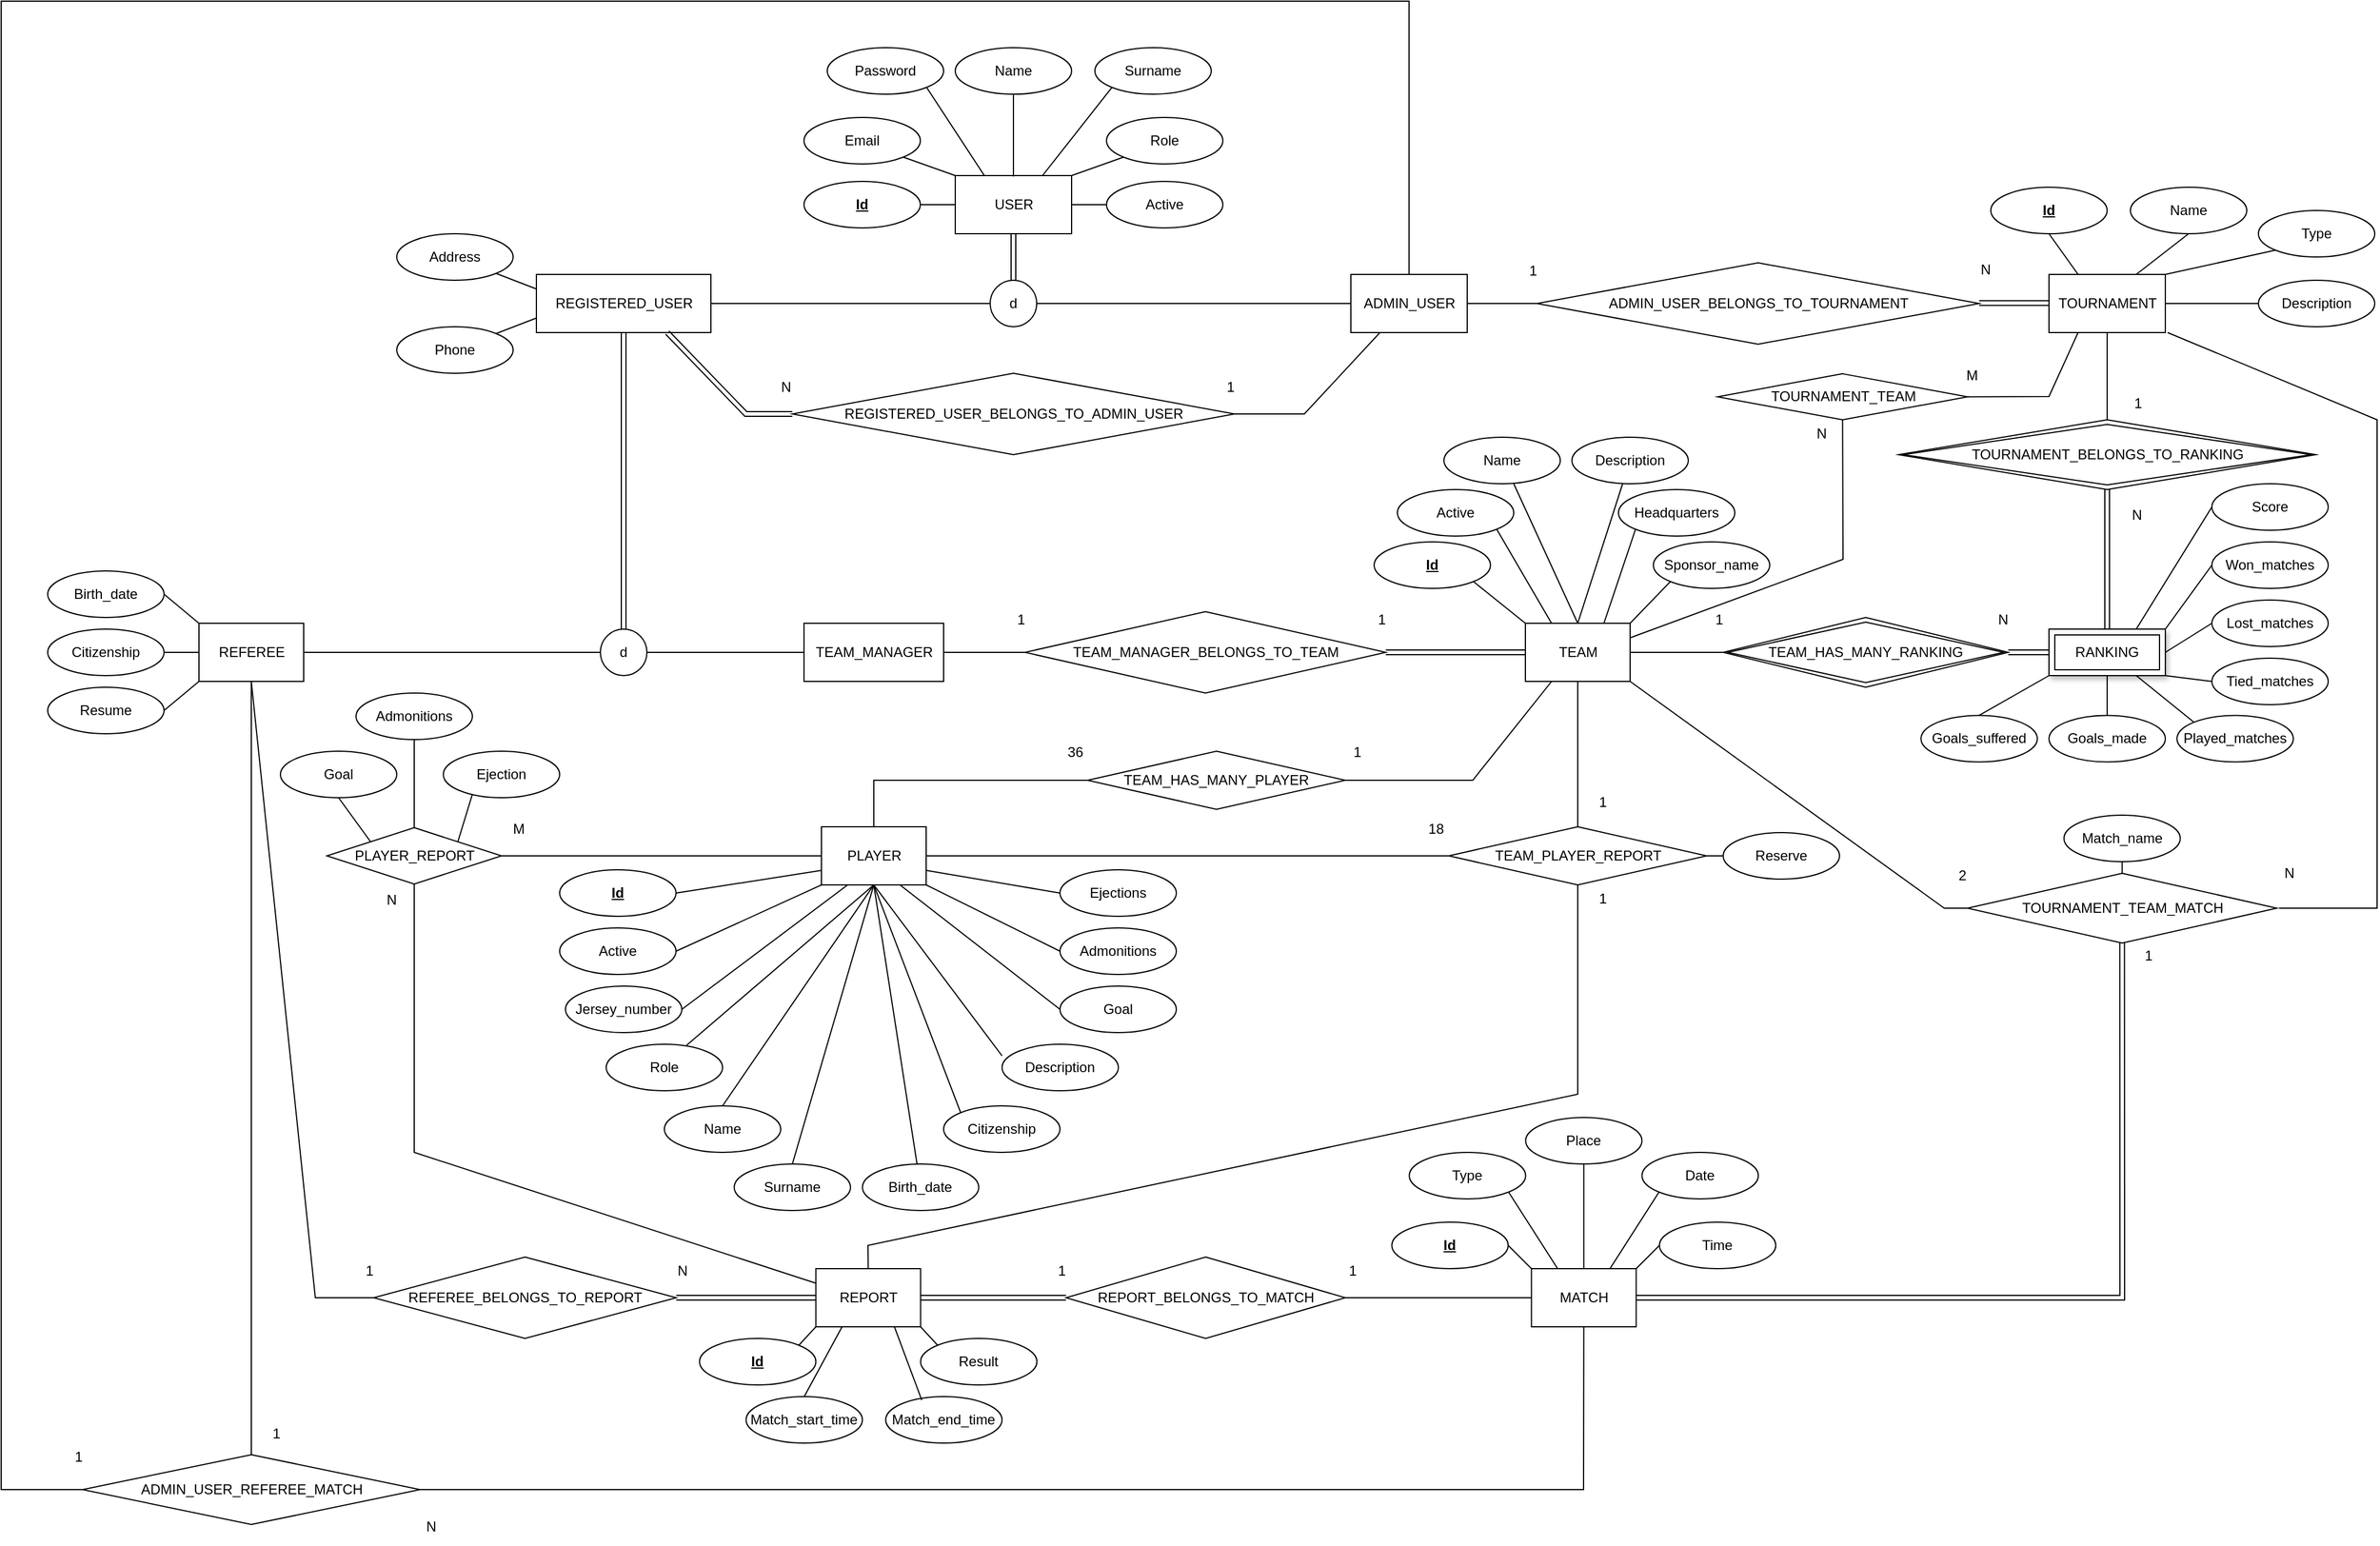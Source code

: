 <mxfile version="16.1.2" type="device"><diagram id="R3djwOjqcn9FjaI6a5uz" name="Page-1"><mxGraphModel dx="3231" dy="1225" grid="1" gridSize="10" guides="1" tooltips="1" connect="1" arrows="1" fold="1" page="1" pageScale="1" pageWidth="1169" pageHeight="827" math="0" shadow="0"><root><mxCell id="0"/><mxCell id="1" parent="0"/><mxCell id="UJRJ4YGRjnvIXLOg1YFU-1" value="USER" style="html=1;dashed=0;whitespace=wrap;" parent="1" vertex="1"><mxGeometry x="460" y="230" width="100" height="50" as="geometry"/></mxCell><mxCell id="UJRJ4YGRjnvIXLOg1YFU-2" value="REGISTERED_USER_BELONGS_TO_ADMIN_USER" style="shape=rhombus;html=1;dashed=0;whitespace=wrap;perimeter=rhombusPerimeter;" parent="1" vertex="1"><mxGeometry x="320" y="400" width="380" height="70" as="geometry"/></mxCell><mxCell id="UJRJ4YGRjnvIXLOg1YFU-3" value="&lt;b&gt;Id&lt;/b&gt;" style="ellipse;whiteSpace=wrap;html=1;align=center;fontStyle=4;" parent="1" vertex="1"><mxGeometry x="330" y="235" width="100" height="40" as="geometry"/></mxCell><mxCell id="UJRJ4YGRjnvIXLOg1YFU-4" value="Email" style="ellipse;whiteSpace=wrap;html=1;align=center;" parent="1" vertex="1"><mxGeometry x="330" y="180" width="100" height="40" as="geometry"/></mxCell><mxCell id="UJRJ4YGRjnvIXLOg1YFU-5" value="TOURNAMENT_BELONGS_TO_RANKING" style="shape=rhombus;double=1;perimeter=rhombusPerimeter;whiteSpace=wrap;html=1;align=center;" parent="1" vertex="1"><mxGeometry x="1270.63" y="440" width="358.75" height="60" as="geometry"/></mxCell><mxCell id="UJRJ4YGRjnvIXLOg1YFU-6" value="d" style="ellipse;whiteSpace=wrap;html=1;aspect=fixed;" parent="1" vertex="1"><mxGeometry x="490" y="320" width="40" height="40" as="geometry"/></mxCell><mxCell id="UJRJ4YGRjnvIXLOg1YFU-7" value="Password" style="ellipse;whiteSpace=wrap;html=1;align=center;" parent="1" vertex="1"><mxGeometry x="350" y="120" width="100" height="40" as="geometry"/></mxCell><mxCell id="UJRJ4YGRjnvIXLOg1YFU-8" value="Name" style="ellipse;whiteSpace=wrap;html=1;align=center;" parent="1" vertex="1"><mxGeometry x="460" y="120" width="100" height="40" as="geometry"/></mxCell><mxCell id="UJRJ4YGRjnvIXLOg1YFU-10" value="Surname" style="ellipse;whiteSpace=wrap;html=1;align=center;" parent="1" vertex="1"><mxGeometry x="580" y="120" width="100" height="40" as="geometry"/></mxCell><mxCell id="UJRJ4YGRjnvIXLOg1YFU-11" value="Role" style="ellipse;whiteSpace=wrap;html=1;align=center;" parent="1" vertex="1"><mxGeometry x="590" y="180" width="100" height="40" as="geometry"/></mxCell><mxCell id="UJRJ4YGRjnvIXLOg1YFU-12" value="Active" style="ellipse;whiteSpace=wrap;html=1;align=center;" parent="1" vertex="1"><mxGeometry x="590" y="235" width="100" height="40" as="geometry"/></mxCell><mxCell id="UJRJ4YGRjnvIXLOg1YFU-14" value="" style="endArrow=none;html=1;rounded=0;exitX=1;exitY=1;exitDx=0;exitDy=0;entryX=0.25;entryY=0;entryDx=0;entryDy=0;" parent="1" source="UJRJ4YGRjnvIXLOg1YFU-7" target="UJRJ4YGRjnvIXLOg1YFU-1" edge="1"><mxGeometry width="50" height="50" relative="1" as="geometry"><mxPoint x="420" y="650" as="sourcePoint"/><mxPoint x="470" y="600" as="targetPoint"/></mxGeometry></mxCell><mxCell id="UJRJ4YGRjnvIXLOg1YFU-16" value="" style="endArrow=none;html=1;rounded=0;entryX=0;entryY=0;entryDx=0;entryDy=0;exitX=1;exitY=1;exitDx=0;exitDy=0;" parent="1" source="UJRJ4YGRjnvIXLOg1YFU-4" target="UJRJ4YGRjnvIXLOg1YFU-1" edge="1"><mxGeometry width="50" height="50" relative="1" as="geometry"><mxPoint x="420" y="650" as="sourcePoint"/><mxPoint x="470" y="600" as="targetPoint"/></mxGeometry></mxCell><mxCell id="UJRJ4YGRjnvIXLOg1YFU-18" value="" style="endArrow=none;html=1;rounded=0;" parent="1" source="UJRJ4YGRjnvIXLOg1YFU-3" edge="1"><mxGeometry width="50" height="50" relative="1" as="geometry"><mxPoint x="430" y="305" as="sourcePoint"/><mxPoint x="460" y="255" as="targetPoint"/></mxGeometry></mxCell><mxCell id="UJRJ4YGRjnvIXLOg1YFU-20" value="" style="endArrow=none;html=1;rounded=0;" parent="1" source="UJRJ4YGRjnvIXLOg1YFU-8" edge="1"><mxGeometry width="50" height="50" relative="1" as="geometry"><mxPoint x="510" y="210" as="sourcePoint"/><mxPoint x="510" y="230.711" as="targetPoint"/></mxGeometry></mxCell><mxCell id="UJRJ4YGRjnvIXLOg1YFU-21" value="" style="endArrow=none;html=1;rounded=0;" parent="1" source="UJRJ4YGRjnvIXLOg1YFU-1" edge="1"><mxGeometry width="50" height="50" relative="1" as="geometry"><mxPoint x="560" y="305" as="sourcePoint"/><mxPoint x="590" y="255" as="targetPoint"/></mxGeometry></mxCell><mxCell id="UJRJ4YGRjnvIXLOg1YFU-22" value="" style="endArrow=none;html=1;rounded=0;entryX=0;entryY=1;entryDx=0;entryDy=0;exitX=1;exitY=0;exitDx=0;exitDy=0;" parent="1" source="UJRJ4YGRjnvIXLOg1YFU-1" target="UJRJ4YGRjnvIXLOg1YFU-11" edge="1"><mxGeometry width="50" height="50" relative="1" as="geometry"><mxPoint x="530" y="290" as="sourcePoint"/><mxPoint x="580" y="240" as="targetPoint"/></mxGeometry></mxCell><mxCell id="UJRJ4YGRjnvIXLOg1YFU-23" value="" style="endArrow=none;html=1;rounded=0;exitX=0.75;exitY=0;exitDx=0;exitDy=0;entryX=0;entryY=1;entryDx=0;entryDy=0;" parent="1" source="UJRJ4YGRjnvIXLOg1YFU-1" target="UJRJ4YGRjnvIXLOg1YFU-10" edge="1"><mxGeometry width="50" height="50" relative="1" as="geometry"><mxPoint x="590" y="190" as="sourcePoint"/><mxPoint x="640" y="140" as="targetPoint"/></mxGeometry></mxCell><mxCell id="UJRJ4YGRjnvIXLOg1YFU-25" value="" style="endArrow=none;html=1;rounded=0;shape=link;" parent="1" source="UJRJ4YGRjnvIXLOg1YFU-6" target="UJRJ4YGRjnvIXLOg1YFU-1" edge="1"><mxGeometry width="50" height="50" relative="1" as="geometry"><mxPoint x="510" y="299.289" as="sourcePoint"/><mxPoint x="510" y="309.289" as="targetPoint"/></mxGeometry></mxCell><mxCell id="UJRJ4YGRjnvIXLOg1YFU-31" value="REGISTERED_USER" style="html=1;dashed=0;whitespace=wrap;" parent="1" vertex="1"><mxGeometry x="100" y="315" width="150" height="50" as="geometry"/></mxCell><mxCell id="UJRJ4YGRjnvIXLOg1YFU-32" value="" style="endArrow=none;html=1;rounded=0;exitX=1;exitY=0.5;exitDx=0;exitDy=0;entryX=0;entryY=0.5;entryDx=0;entryDy=0;" parent="1" source="UJRJ4YGRjnvIXLOg1YFU-31" target="UJRJ4YGRjnvIXLOg1YFU-6" edge="1"><mxGeometry width="50" height="50" relative="1" as="geometry"><mxPoint x="440" y="380" as="sourcePoint"/><mxPoint x="490" y="330" as="targetPoint"/></mxGeometry></mxCell><mxCell id="UJRJ4YGRjnvIXLOg1YFU-33" value="" style="endArrow=none;html=1;rounded=0;exitX=1;exitY=1;exitDx=0;exitDy=0;entryX=0;entryY=0.25;entryDx=0;entryDy=0;" parent="1" source="UJRJ4YGRjnvIXLOg1YFU-34" target="UJRJ4YGRjnvIXLOg1YFU-31" edge="1"><mxGeometry width="50" height="50" relative="1" as="geometry"><mxPoint x="30" y="480" as="sourcePoint"/><mxPoint x="270" y="480" as="targetPoint"/></mxGeometry></mxCell><mxCell id="UJRJ4YGRjnvIXLOg1YFU-34" value="Address" style="ellipse;whiteSpace=wrap;html=1;align=center;" parent="1" vertex="1"><mxGeometry x="-20" y="280" width="100" height="40" as="geometry"/></mxCell><mxCell id="UJRJ4YGRjnvIXLOg1YFU-35" value="Phone" style="ellipse;whiteSpace=wrap;html=1;align=center;" parent="1" vertex="1"><mxGeometry x="-20" y="360" width="100" height="40" as="geometry"/></mxCell><mxCell id="UJRJ4YGRjnvIXLOg1YFU-36" value="" style="endArrow=none;html=1;rounded=0;exitX=1;exitY=0;exitDx=0;exitDy=0;entryX=0;entryY=0.75;entryDx=0;entryDy=0;" parent="1" source="UJRJ4YGRjnvIXLOg1YFU-35" target="UJRJ4YGRjnvIXLOg1YFU-31" edge="1"><mxGeometry width="50" height="50" relative="1" as="geometry"><mxPoint x="75.355" y="324.142" as="sourcePoint"/><mxPoint x="110" y="337.5" as="targetPoint"/></mxGeometry></mxCell><mxCell id="UJRJ4YGRjnvIXLOg1YFU-38" value="" style="endArrow=none;html=1;rounded=0;shape=link;entryX=0;entryY=0.5;entryDx=0;entryDy=0;exitX=0.75;exitY=1;exitDx=0;exitDy=0;" parent="1" source="UJRJ4YGRjnvIXLOg1YFU-31" target="UJRJ4YGRjnvIXLOg1YFU-2" edge="1"><mxGeometry relative="1" as="geometry"><mxPoint x="200" y="360" as="sourcePoint"/><mxPoint x="430" y="420" as="targetPoint"/><Array as="points"><mxPoint x="280" y="435"/></Array></mxGeometry></mxCell><mxCell id="UJRJ4YGRjnvIXLOg1YFU-39" value="N" style="resizable=0;html=1;align=right;verticalAlign=bottom;" parent="UJRJ4YGRjnvIXLOg1YFU-38" connectable="0" vertex="1"><mxGeometry x="1" relative="1" as="geometry"><mxPoint y="-15" as="offset"/></mxGeometry></mxCell><mxCell id="UJRJ4YGRjnvIXLOg1YFU-40" value="ADMIN_USER" style="html=1;dashed=0;whitespace=wrap;" parent="1" vertex="1"><mxGeometry x="800" y="315" width="100" height="50" as="geometry"/></mxCell><mxCell id="UJRJ4YGRjnvIXLOg1YFU-41" value="" style="endArrow=none;html=1;rounded=0;exitX=1;exitY=0.5;exitDx=0;exitDy=0;" parent="1" source="UJRJ4YGRjnvIXLOg1YFU-6" target="UJRJ4YGRjnvIXLOg1YFU-40" edge="1"><mxGeometry width="50" height="50" relative="1" as="geometry"><mxPoint x="530" y="390" as="sourcePoint"/><mxPoint x="580" y="340" as="targetPoint"/></mxGeometry></mxCell><mxCell id="UJRJ4YGRjnvIXLOg1YFU-44" value="" style="endArrow=none;html=1;rounded=0;entryX=1;entryY=0.5;entryDx=0;entryDy=0;exitX=0.25;exitY=1;exitDx=0;exitDy=0;" parent="1" source="UJRJ4YGRjnvIXLOg1YFU-40" target="UJRJ4YGRjnvIXLOg1YFU-2" edge="1"><mxGeometry relative="1" as="geometry"><mxPoint x="710" y="410" as="sourcePoint"/><mxPoint x="870" y="410" as="targetPoint"/><Array as="points"><mxPoint x="760" y="435"/></Array></mxGeometry></mxCell><mxCell id="UJRJ4YGRjnvIXLOg1YFU-45" value="1" style="resizable=0;html=1;align=right;verticalAlign=bottom;" parent="UJRJ4YGRjnvIXLOg1YFU-44" connectable="0" vertex="1"><mxGeometry x="1" relative="1" as="geometry"><mxPoint y="-15" as="offset"/></mxGeometry></mxCell><mxCell id="UJRJ4YGRjnvIXLOg1YFU-46" value="ADMIN_USER_BELONGS_TO_TOURNAMENT" style="shape=rhombus;html=1;dashed=0;whitespace=wrap;perimeter=rhombusPerimeter;" parent="1" vertex="1"><mxGeometry x="960" y="305" width="380" height="70" as="geometry"/></mxCell><mxCell id="UJRJ4YGRjnvIXLOg1YFU-47" value="" style="endArrow=none;html=1;rounded=0;entryX=0;entryY=0.5;entryDx=0;entryDy=0;" parent="1" target="UJRJ4YGRjnvIXLOg1YFU-46" edge="1"><mxGeometry relative="1" as="geometry"><mxPoint x="900" y="340" as="sourcePoint"/><mxPoint x="1050" y="340" as="targetPoint"/></mxGeometry></mxCell><mxCell id="UJRJ4YGRjnvIXLOg1YFU-48" value="1" style="resizable=0;html=1;align=right;verticalAlign=bottom;" parent="UJRJ4YGRjnvIXLOg1YFU-47" connectable="0" vertex="1"><mxGeometry x="1" relative="1" as="geometry"><mxPoint y="-20" as="offset"/></mxGeometry></mxCell><mxCell id="UJRJ4YGRjnvIXLOg1YFU-49" value="TOURNAMENT" style="html=1;dashed=0;whitespace=wrap;" parent="1" vertex="1"><mxGeometry x="1400" y="315" width="100" height="50" as="geometry"/></mxCell><mxCell id="UJRJ4YGRjnvIXLOg1YFU-51" value="" style="endArrow=none;html=1;rounded=0;exitX=0;exitY=0.5;exitDx=0;exitDy=0;entryX=1;entryY=0.5;entryDx=0;entryDy=0;shape=link;" parent="1" edge="1"><mxGeometry relative="1" as="geometry"><mxPoint x="1400" y="339.64" as="sourcePoint"/><mxPoint x="1340" y="339.64" as="targetPoint"/></mxGeometry></mxCell><mxCell id="UJRJ4YGRjnvIXLOg1YFU-52" value="N" style="resizable=0;html=1;align=right;verticalAlign=bottom;" parent="UJRJ4YGRjnvIXLOg1YFU-51" connectable="0" vertex="1"><mxGeometry x="1" relative="1" as="geometry"><mxPoint x="10" y="-20" as="offset"/></mxGeometry></mxCell><mxCell id="UJRJ4YGRjnvIXLOg1YFU-53" value="&lt;b&gt;Id&lt;/b&gt;" style="ellipse;whiteSpace=wrap;html=1;align=center;fontStyle=4;" parent="1" vertex="1"><mxGeometry x="1350" y="240" width="100" height="40" as="geometry"/></mxCell><mxCell id="UJRJ4YGRjnvIXLOg1YFU-54" value="Name" style="ellipse;whiteSpace=wrap;html=1;align=center;" parent="1" vertex="1"><mxGeometry x="1470" y="240" width="100" height="40" as="geometry"/></mxCell><mxCell id="UJRJ4YGRjnvIXLOg1YFU-55" value="Type" style="ellipse;whiteSpace=wrap;html=1;align=center;" parent="1" vertex="1"><mxGeometry x="1580" y="260" width="100" height="40" as="geometry"/></mxCell><mxCell id="UJRJ4YGRjnvIXLOg1YFU-56" value="Description" style="ellipse;whiteSpace=wrap;html=1;align=center;" parent="1" vertex="1"><mxGeometry x="1580" y="320" width="100" height="40" as="geometry"/></mxCell><mxCell id="UJRJ4YGRjnvIXLOg1YFU-57" value="" style="endArrow=none;html=1;rounded=0;exitX=0.5;exitY=1;exitDx=0;exitDy=0;entryX=0.25;entryY=0;entryDx=0;entryDy=0;" parent="1" source="UJRJ4YGRjnvIXLOg1YFU-53" target="UJRJ4YGRjnvIXLOg1YFU-49" edge="1"><mxGeometry width="50" height="50" relative="1" as="geometry"><mxPoint x="1420" y="430" as="sourcePoint"/><mxPoint x="1440" y="300" as="targetPoint"/></mxGeometry></mxCell><mxCell id="UJRJ4YGRjnvIXLOg1YFU-58" value="" style="endArrow=none;html=1;rounded=0;entryX=0.75;entryY=0;entryDx=0;entryDy=0;exitX=0.5;exitY=1;exitDx=0;exitDy=0;" parent="1" source="UJRJ4YGRjnvIXLOg1YFU-54" target="UJRJ4YGRjnvIXLOg1YFU-49" edge="1"><mxGeometry width="50" height="50" relative="1" as="geometry"><mxPoint x="1410" y="290" as="sourcePoint"/><mxPoint x="1440" y="330" as="targetPoint"/></mxGeometry></mxCell><mxCell id="UJRJ4YGRjnvIXLOg1YFU-59" value="" style="endArrow=none;html=1;rounded=0;entryX=1;entryY=0;entryDx=0;entryDy=0;exitX=0;exitY=1;exitDx=0;exitDy=0;" parent="1" source="UJRJ4YGRjnvIXLOg1YFU-55" target="UJRJ4YGRjnvIXLOg1YFU-49" edge="1"><mxGeometry width="50" height="50" relative="1" as="geometry"><mxPoint x="1530" y="290" as="sourcePoint"/><mxPoint x="1485" y="325" as="targetPoint"/></mxGeometry></mxCell><mxCell id="UJRJ4YGRjnvIXLOg1YFU-60" value="" style="endArrow=none;html=1;rounded=0;entryX=1;entryY=0.5;entryDx=0;entryDy=0;exitX=0;exitY=0.5;exitDx=0;exitDy=0;" parent="1" source="UJRJ4YGRjnvIXLOg1YFU-56" target="UJRJ4YGRjnvIXLOg1YFU-49" edge="1"><mxGeometry width="50" height="50" relative="1" as="geometry"><mxPoint x="1614.645" y="284.142" as="sourcePoint"/><mxPoint x="1510" y="325" as="targetPoint"/></mxGeometry></mxCell><mxCell id="UJRJ4YGRjnvIXLOg1YFU-62" value="RANKING" style="shape=ext;margin=3;double=1;whiteSpace=wrap;html=1;align=center;shadow=1;glass=0;strokeColor=default;" parent="1" vertex="1"><mxGeometry x="1400.01" y="620" width="100" height="40" as="geometry"/></mxCell><mxCell id="UJRJ4YGRjnvIXLOg1YFU-66" value="" style="shape=link;html=1;rounded=0;endArrow=none;endFill=0;entryX=0.5;entryY=1;entryDx=0;entryDy=0;exitX=0.5;exitY=0;exitDx=0;exitDy=0;" parent="1" source="UJRJ4YGRjnvIXLOg1YFU-62" target="UJRJ4YGRjnvIXLOg1YFU-5" edge="1"><mxGeometry relative="1" as="geometry"><mxPoint x="1440" y="640" as="sourcePoint"/><mxPoint x="1600" y="640" as="targetPoint"/></mxGeometry></mxCell><mxCell id="UJRJ4YGRjnvIXLOg1YFU-67" value="N" style="resizable=0;html=1;align=right;verticalAlign=bottom;shadow=1;glass=0;strokeColor=default;" parent="UJRJ4YGRjnvIXLOg1YFU-66" connectable="0" vertex="1"><mxGeometry x="1" relative="1" as="geometry"><mxPoint x="30" y="30" as="offset"/></mxGeometry></mxCell><mxCell id="UJRJ4YGRjnvIXLOg1YFU-68" value="" style="endArrow=none;html=1;rounded=0;exitX=0.5;exitY=1;exitDx=0;exitDy=0;entryX=0.5;entryY=0;entryDx=0;entryDy=0;" parent="1" source="UJRJ4YGRjnvIXLOg1YFU-49" target="UJRJ4YGRjnvIXLOg1YFU-5" edge="1"><mxGeometry relative="1" as="geometry"><mxPoint x="1400" y="420" as="sourcePoint"/><mxPoint x="1560" y="420" as="targetPoint"/></mxGeometry></mxCell><mxCell id="UJRJ4YGRjnvIXLOg1YFU-69" value="1" style="resizable=0;html=1;align=right;verticalAlign=bottom;shadow=1;glass=0;strokeColor=default;" parent="UJRJ4YGRjnvIXLOg1YFU-68" connectable="0" vertex="1"><mxGeometry x="1" relative="1" as="geometry"><mxPoint x="30" y="-5" as="offset"/></mxGeometry></mxCell><mxCell id="UJRJ4YGRjnvIXLOg1YFU-70" value="Score" style="ellipse;whiteSpace=wrap;html=1;align=center;" parent="1" vertex="1"><mxGeometry x="1540" y="495" width="100" height="40" as="geometry"/></mxCell><mxCell id="UJRJ4YGRjnvIXLOg1YFU-71" value="Won_matches" style="ellipse;whiteSpace=wrap;html=1;align=center;" parent="1" vertex="1"><mxGeometry x="1540" y="545" width="100" height="40" as="geometry"/></mxCell><mxCell id="UJRJ4YGRjnvIXLOg1YFU-72" value="Lost_matches" style="ellipse;whiteSpace=wrap;html=1;align=center;" parent="1" vertex="1"><mxGeometry x="1540" y="595" width="100" height="40" as="geometry"/></mxCell><mxCell id="UJRJ4YGRjnvIXLOg1YFU-73" value="Tied_matches" style="ellipse;whiteSpace=wrap;html=1;align=center;" parent="1" vertex="1"><mxGeometry x="1540" y="645" width="100" height="40" as="geometry"/></mxCell><mxCell id="UJRJ4YGRjnvIXLOg1YFU-74" value="Played_matches" style="ellipse;whiteSpace=wrap;html=1;align=center;" parent="1" vertex="1"><mxGeometry x="1510.01" y="694.23" width="100" height="40" as="geometry"/></mxCell><mxCell id="UJRJ4YGRjnvIXLOg1YFU-75" value="Goals_made" style="ellipse;whiteSpace=wrap;html=1;align=center;" parent="1" vertex="1"><mxGeometry x="1400.01" y="694.23" width="100" height="40" as="geometry"/></mxCell><mxCell id="UJRJ4YGRjnvIXLOg1YFU-77" value="Goals_suffered" style="ellipse;whiteSpace=wrap;html=1;align=center;" parent="1" vertex="1"><mxGeometry x="1290.01" y="694.23" width="100" height="40" as="geometry"/></mxCell><mxCell id="UJRJ4YGRjnvIXLOg1YFU-78" value="" style="endArrow=none;html=1;rounded=0;entryX=1;entryY=0.5;entryDx=0;entryDy=0;exitX=0;exitY=0.5;exitDx=0;exitDy=0;" parent="1" source="UJRJ4YGRjnvIXLOg1YFU-72" target="UJRJ4YGRjnvIXLOg1YFU-62" edge="1"><mxGeometry width="50" height="50" relative="1" as="geometry"><mxPoint x="1545.01" y="550" as="sourcePoint"/><mxPoint x="1500.01" y="585" as="targetPoint"/></mxGeometry></mxCell><mxCell id="UJRJ4YGRjnvIXLOg1YFU-80" value="" style="endArrow=none;html=1;rounded=0;entryX=1;entryY=1;entryDx=0;entryDy=0;exitX=0;exitY=0.5;exitDx=0;exitDy=0;" parent="1" source="UJRJ4YGRjnvIXLOg1YFU-73" target="UJRJ4YGRjnvIXLOg1YFU-62" edge="1"><mxGeometry width="50" height="50" relative="1" as="geometry"><mxPoint x="1555.01" y="580" as="sourcePoint"/><mxPoint x="1510.01" y="615" as="targetPoint"/></mxGeometry></mxCell><mxCell id="UJRJ4YGRjnvIXLOg1YFU-81" value="" style="endArrow=none;html=1;rounded=0;entryX=0.75;entryY=1;entryDx=0;entryDy=0;exitX=0;exitY=0;exitDx=0;exitDy=0;" parent="1" source="UJRJ4YGRjnvIXLOg1YFU-74" target="UJRJ4YGRjnvIXLOg1YFU-62" edge="1"><mxGeometry width="50" height="50" relative="1" as="geometry"><mxPoint x="1565.01" y="609" as="sourcePoint"/><mxPoint x="1520.01" y="644" as="targetPoint"/></mxGeometry></mxCell><mxCell id="UJRJ4YGRjnvIXLOg1YFU-82" value="" style="endArrow=none;html=1;rounded=0;entryX=0.5;entryY=0;entryDx=0;entryDy=0;exitX=0.5;exitY=1;exitDx=0;exitDy=0;" parent="1" source="UJRJ4YGRjnvIXLOg1YFU-62" target="UJRJ4YGRjnvIXLOg1YFU-75" edge="1"><mxGeometry width="50" height="50" relative="1" as="geometry"><mxPoint x="1575.01" y="661" as="sourcePoint"/><mxPoint x="1530.01" y="696" as="targetPoint"/></mxGeometry></mxCell><mxCell id="UJRJ4YGRjnvIXLOg1YFU-83" value="" style="endArrow=none;html=1;rounded=0;entryX=0.5;entryY=0;entryDx=0;entryDy=0;exitX=0;exitY=1;exitDx=0;exitDy=0;" parent="1" source="UJRJ4YGRjnvIXLOg1YFU-62" target="UJRJ4YGRjnvIXLOg1YFU-77" edge="1"><mxGeometry width="50" height="50" relative="1" as="geometry"><mxPoint x="1585.01" y="590" as="sourcePoint"/><mxPoint x="1540.01" y="625" as="targetPoint"/></mxGeometry></mxCell><mxCell id="UJRJ4YGRjnvIXLOg1YFU-84" value="" style="endArrow=none;html=1;rounded=0;entryX=1;entryY=0;entryDx=0;entryDy=0;exitX=0;exitY=0.5;exitDx=0;exitDy=0;" parent="1" source="UJRJ4YGRjnvIXLOg1YFU-71" target="UJRJ4YGRjnvIXLOg1YFU-62" edge="1"><mxGeometry width="50" height="50" relative="1" as="geometry"><mxPoint x="1550" y="610" as="sourcePoint"/><mxPoint x="1550.01" y="635" as="targetPoint"/></mxGeometry></mxCell><mxCell id="UJRJ4YGRjnvIXLOg1YFU-85" value="" style="endArrow=none;html=1;rounded=0;entryX=0.75;entryY=0;entryDx=0;entryDy=0;exitX=0;exitY=0.5;exitDx=0;exitDy=0;" parent="1" source="UJRJ4YGRjnvIXLOg1YFU-70" target="UJRJ4YGRjnvIXLOg1YFU-62" edge="1"><mxGeometry width="50" height="50" relative="1" as="geometry"><mxPoint x="1550" y="560" as="sourcePoint"/><mxPoint x="1560.01" y="645" as="targetPoint"/></mxGeometry></mxCell><mxCell id="UJRJ4YGRjnvIXLOg1YFU-86" value="d" style="ellipse;whiteSpace=wrap;html=1;aspect=fixed;" parent="1" vertex="1"><mxGeometry x="155" y="620" width="40" height="40" as="geometry"/></mxCell><mxCell id="UJRJ4YGRjnvIXLOg1YFU-88" value="" style="endArrow=none;html=1;rounded=0;shape=link;entryX=0.5;entryY=1;entryDx=0;entryDy=0;exitX=0.5;exitY=0;exitDx=0;exitDy=0;" parent="1" source="UJRJ4YGRjnvIXLOg1YFU-86" target="UJRJ4YGRjnvIXLOg1YFU-31" edge="1"><mxGeometry width="50" height="50" relative="1" as="geometry"><mxPoint x="174.5" y="430" as="sourcePoint"/><mxPoint x="190" y="490" as="targetPoint"/></mxGeometry></mxCell><mxCell id="UJRJ4YGRjnvIXLOg1YFU-89" value="REFEREE" style="html=1;dashed=0;whitespace=wrap;" parent="1" vertex="1"><mxGeometry x="-190" y="615" width="90" height="50" as="geometry"/></mxCell><mxCell id="UJRJ4YGRjnvIXLOg1YFU-90" value="" style="endArrow=none;html=1;rounded=0;exitX=1;exitY=0.5;exitDx=0;exitDy=0;entryX=0;entryY=0.5;entryDx=0;entryDy=0;" parent="1" source="UJRJ4YGRjnvIXLOg1YFU-89" target="UJRJ4YGRjnvIXLOg1YFU-86" edge="1"><mxGeometry width="50" height="50" relative="1" as="geometry"><mxPoint x="-20" y="660" as="sourcePoint"/><mxPoint x="120" y="660" as="targetPoint"/></mxGeometry></mxCell><mxCell id="UJRJ4YGRjnvIXLOg1YFU-91" value="TEAM_MANAGER" style="html=1;dashed=0;whitespace=wrap;" parent="1" vertex="1"><mxGeometry x="330" y="615" width="120" height="50" as="geometry"/></mxCell><mxCell id="UJRJ4YGRjnvIXLOg1YFU-92" value="" style="endArrow=none;html=1;rounded=0;exitX=1;exitY=0.5;exitDx=0;exitDy=0;entryX=0;entryY=0.5;entryDx=0;entryDy=0;" parent="1" source="UJRJ4YGRjnvIXLOg1YFU-86" target="UJRJ4YGRjnvIXLOg1YFU-91" edge="1"><mxGeometry width="50" height="50" relative="1" as="geometry"><mxPoint x="-30" y="670" as="sourcePoint"/><mxPoint x="165" y="670" as="targetPoint"/></mxGeometry></mxCell><mxCell id="UJRJ4YGRjnvIXLOg1YFU-93" value="Birth_date" style="ellipse;whiteSpace=wrap;html=1;align=center;" parent="1" vertex="1"><mxGeometry x="-320" y="570" width="100" height="40" as="geometry"/></mxCell><mxCell id="UJRJ4YGRjnvIXLOg1YFU-94" value="Citizenship" style="ellipse;whiteSpace=wrap;html=1;align=center;" parent="1" vertex="1"><mxGeometry x="-320" y="620" width="100" height="40" as="geometry"/></mxCell><mxCell id="UJRJ4YGRjnvIXLOg1YFU-95" value="Resume" style="ellipse;whiteSpace=wrap;html=1;align=center;" parent="1" vertex="1"><mxGeometry x="-320" y="670" width="100" height="40" as="geometry"/></mxCell><mxCell id="UJRJ4YGRjnvIXLOg1YFU-96" value="" style="endArrow=none;html=1;rounded=0;exitX=1;exitY=0.5;exitDx=0;exitDy=0;entryX=0;entryY=0;entryDx=0;entryDy=0;" parent="1" source="UJRJ4YGRjnvIXLOg1YFU-93" target="UJRJ4YGRjnvIXLOg1YFU-89" edge="1"><mxGeometry width="50" height="50" relative="1" as="geometry"><mxPoint x="75.355" y="404.142" as="sourcePoint"/><mxPoint x="10" y="630" as="targetPoint"/></mxGeometry></mxCell><mxCell id="UJRJ4YGRjnvIXLOg1YFU-97" value="" style="endArrow=none;html=1;rounded=0;exitX=1;exitY=0.5;exitDx=0;exitDy=0;entryX=0;entryY=0.5;entryDx=0;entryDy=0;" parent="1" source="UJRJ4YGRjnvIXLOg1YFU-94" target="UJRJ4YGRjnvIXLOg1YFU-89" edge="1"><mxGeometry width="50" height="50" relative="1" as="geometry"><mxPoint x="-210" y="620" as="sourcePoint"/><mxPoint x="-180" y="645" as="targetPoint"/></mxGeometry></mxCell><mxCell id="UJRJ4YGRjnvIXLOg1YFU-98" value="" style="endArrow=none;html=1;rounded=0;exitX=1;exitY=0.5;exitDx=0;exitDy=0;entryX=0;entryY=1;entryDx=0;entryDy=0;" parent="1" source="UJRJ4YGRjnvIXLOg1YFU-95" target="UJRJ4YGRjnvIXLOg1YFU-89" edge="1"><mxGeometry width="50" height="50" relative="1" as="geometry"><mxPoint x="-200" y="630" as="sourcePoint"/><mxPoint x="-170" y="655" as="targetPoint"/></mxGeometry></mxCell><mxCell id="UJRJ4YGRjnvIXLOg1YFU-99" value="TEAM_MANAGER_BELONGS_TO_TEAM" style="shape=rhombus;html=1;dashed=0;whitespace=wrap;perimeter=rhombusPerimeter;" parent="1" vertex="1"><mxGeometry x="520" y="605" width="310" height="70" as="geometry"/></mxCell><mxCell id="UJRJ4YGRjnvIXLOg1YFU-100" value="" style="endArrow=none;html=1;rounded=0;exitX=1;exitY=0.5;exitDx=0;exitDy=0;entryX=0;entryY=0.5;entryDx=0;entryDy=0;" parent="1" source="UJRJ4YGRjnvIXLOg1YFU-91" target="UJRJ4YGRjnvIXLOg1YFU-99" edge="1"><mxGeometry relative="1" as="geometry"><mxPoint x="480" y="780" as="sourcePoint"/><mxPoint x="640" y="780" as="targetPoint"/></mxGeometry></mxCell><mxCell id="UJRJ4YGRjnvIXLOg1YFU-101" value="1" style="resizable=0;html=1;align=right;verticalAlign=bottom;shadow=1;glass=0;strokeColor=default;" parent="UJRJ4YGRjnvIXLOg1YFU-100" connectable="0" vertex="1"><mxGeometry x="1" relative="1" as="geometry"><mxPoint y="-20" as="offset"/></mxGeometry></mxCell><mxCell id="UJRJ4YGRjnvIXLOg1YFU-102" value="TEAM" style="html=1;dashed=0;whitespace=wrap;" parent="1" vertex="1"><mxGeometry x="950" y="615" width="90" height="50" as="geometry"/></mxCell><mxCell id="UJRJ4YGRjnvIXLOg1YFU-105" value="" style="shape=link;html=1;rounded=0;endArrow=none;endFill=0;entryX=1;entryY=0.5;entryDx=0;entryDy=0;exitX=0;exitY=0.5;exitDx=0;exitDy=0;" parent="1" source="UJRJ4YGRjnvIXLOg1YFU-102" target="UJRJ4YGRjnvIXLOg1YFU-99" edge="1"><mxGeometry relative="1" as="geometry"><mxPoint x="840" y="750" as="sourcePoint"/><mxPoint x="1000" y="750" as="targetPoint"/></mxGeometry></mxCell><mxCell id="UJRJ4YGRjnvIXLOg1YFU-106" value="1" style="resizable=0;html=1;align=right;verticalAlign=bottom;shadow=1;glass=0;strokeColor=default;" parent="UJRJ4YGRjnvIXLOg1YFU-105" connectable="0" vertex="1"><mxGeometry x="1" relative="1" as="geometry"><mxPoint y="-20" as="offset"/></mxGeometry></mxCell><mxCell id="UJRJ4YGRjnvIXLOg1YFU-107" value="&lt;b&gt;Id&lt;/b&gt;" style="ellipse;whiteSpace=wrap;html=1;align=center;fontStyle=4;" parent="1" vertex="1"><mxGeometry x="820" y="545" width="100" height="40" as="geometry"/></mxCell><mxCell id="UJRJ4YGRjnvIXLOg1YFU-108" value="Name" style="ellipse;whiteSpace=wrap;html=1;align=center;" parent="1" vertex="1"><mxGeometry x="880" y="455" width="100" height="40" as="geometry"/></mxCell><mxCell id="UJRJ4YGRjnvIXLOg1YFU-109" value="Description" style="ellipse;whiteSpace=wrap;html=1;align=center;" parent="1" vertex="1"><mxGeometry x="990" y="455" width="100" height="40" as="geometry"/></mxCell><mxCell id="UJRJ4YGRjnvIXLOg1YFU-110" value="Headquarters" style="ellipse;whiteSpace=wrap;html=1;align=center;" parent="1" vertex="1"><mxGeometry x="1030" y="500" width="100" height="40" as="geometry"/></mxCell><mxCell id="UJRJ4YGRjnvIXLOg1YFU-111" value="Sponsor_name" style="ellipse;whiteSpace=wrap;html=1;align=center;" parent="1" vertex="1"><mxGeometry x="1060" y="545" width="100" height="40" as="geometry"/></mxCell><mxCell id="UJRJ4YGRjnvIXLOg1YFU-112" value="" style="endArrow=none;html=1;rounded=0;entryX=0.5;entryY=0;entryDx=0;entryDy=0;" parent="1" source="UJRJ4YGRjnvIXLOg1YFU-109" target="UJRJ4YGRjnvIXLOg1YFU-102" edge="1"><mxGeometry width="50" height="50" relative="1" as="geometry"><mxPoint x="995" y="550" as="sourcePoint"/><mxPoint x="810" y="320" as="targetPoint"/></mxGeometry></mxCell><mxCell id="UJRJ4YGRjnvIXLOg1YFU-113" value="" style="endArrow=none;html=1;rounded=0;exitX=0.6;exitY=1;exitDx=0;exitDy=0;exitPerimeter=0;entryX=0.5;entryY=0;entryDx=0;entryDy=0;" parent="1" source="UJRJ4YGRjnvIXLOg1YFU-108" target="UJRJ4YGRjnvIXLOg1YFU-102" edge="1"><mxGeometry width="50" height="50" relative="1" as="geometry"><mxPoint x="1005" y="555" as="sourcePoint"/><mxPoint x="980" y="630" as="targetPoint"/></mxGeometry></mxCell><mxCell id="UJRJ4YGRjnvIXLOg1YFU-114" value="" style="endArrow=none;html=1;rounded=0;exitX=1;exitY=1;exitDx=0;exitDy=0;entryX=0;entryY=0;entryDx=0;entryDy=0;" parent="1" source="UJRJ4YGRjnvIXLOg1YFU-107" target="UJRJ4YGRjnvIXLOg1YFU-102" edge="1"><mxGeometry width="50" height="50" relative="1" as="geometry"><mxPoint x="945.355" y="584.142" as="sourcePoint"/><mxPoint x="967.5" y="645" as="targetPoint"/></mxGeometry></mxCell><mxCell id="UJRJ4YGRjnvIXLOg1YFU-115" value="" style="endArrow=none;html=1;rounded=0;exitX=0;exitY=1;exitDx=0;exitDy=0;entryX=0.75;entryY=0;entryDx=0;entryDy=0;" parent="1" source="UJRJ4YGRjnvIXLOg1YFU-110" target="UJRJ4YGRjnvIXLOg1YFU-102" edge="1"><mxGeometry width="50" height="50" relative="1" as="geometry"><mxPoint x="945.355" y="584.142" as="sourcePoint"/><mxPoint x="967.5" y="645" as="targetPoint"/></mxGeometry></mxCell><mxCell id="UJRJ4YGRjnvIXLOg1YFU-116" value="" style="endArrow=none;html=1;rounded=0;exitX=0;exitY=1;exitDx=0;exitDy=0;entryX=1;entryY=0;entryDx=0;entryDy=0;" parent="1" source="UJRJ4YGRjnvIXLOg1YFU-111" target="UJRJ4YGRjnvIXLOg1YFU-102" edge="1"><mxGeometry width="50" height="50" relative="1" as="geometry"><mxPoint x="1054.645" y="589.142" as="sourcePoint"/><mxPoint x="1042.5" y="645" as="targetPoint"/></mxGeometry></mxCell><mxCell id="UJRJ4YGRjnvIXLOg1YFU-117" value="TEAM_HAS_MANY_RANKING" style="shape=rhombus;double=1;perimeter=rhombusPerimeter;whiteSpace=wrap;html=1;align=center;" parent="1" vertex="1"><mxGeometry x="1120" y="610" width="245" height="60" as="geometry"/></mxCell><mxCell id="UJRJ4YGRjnvIXLOg1YFU-118" value="" style="shape=link;html=1;rounded=0;endArrow=none;endFill=0;entryX=1;entryY=0.5;entryDx=0;entryDy=0;exitX=0;exitY=0.5;exitDx=0;exitDy=0;" parent="1" source="UJRJ4YGRjnvIXLOg1YFU-62" target="UJRJ4YGRjnvIXLOg1YFU-117" edge="1"><mxGeometry relative="1" as="geometry"><mxPoint x="1160" y="750" as="sourcePoint"/><mxPoint x="1320" y="750" as="targetPoint"/></mxGeometry></mxCell><mxCell id="UJRJ4YGRjnvIXLOg1YFU-119" value="N" style="resizable=0;html=1;align=right;verticalAlign=bottom;shadow=1;glass=0;strokeColor=default;" parent="UJRJ4YGRjnvIXLOg1YFU-118" connectable="0" vertex="1"><mxGeometry x="1" relative="1" as="geometry"><mxPoint y="-20" as="offset"/></mxGeometry></mxCell><mxCell id="UJRJ4YGRjnvIXLOg1YFU-120" value="" style="endArrow=none;html=1;rounded=0;entryX=0;entryY=0.5;entryDx=0;entryDy=0;exitX=1;exitY=0.5;exitDx=0;exitDy=0;" parent="1" source="UJRJ4YGRjnvIXLOg1YFU-102" target="UJRJ4YGRjnvIXLOg1YFU-117" edge="1"><mxGeometry relative="1" as="geometry"><mxPoint x="1250" y="660" as="sourcePoint"/><mxPoint x="1128.085" y="743" as="targetPoint"/></mxGeometry></mxCell><mxCell id="UJRJ4YGRjnvIXLOg1YFU-121" value="1" style="resizable=0;html=1;align=right;verticalAlign=bottom;shadow=1;glass=0;strokeColor=default;" parent="UJRJ4YGRjnvIXLOg1YFU-120" connectable="0" vertex="1"><mxGeometry x="1" relative="1" as="geometry"><mxPoint y="-20" as="offset"/></mxGeometry></mxCell><mxCell id="UJRJ4YGRjnvIXLOg1YFU-122" value="PLAYER" style="html=1;dashed=0;whitespace=wrap;" parent="1" vertex="1"><mxGeometry x="345" y="790" width="90" height="50" as="geometry"/></mxCell><mxCell id="UJRJ4YGRjnvIXLOg1YFU-123" value="REPORT" style="html=1;dashed=0;whitespace=wrap;" parent="1" vertex="1"><mxGeometry x="340.21" y="1170" width="90" height="50" as="geometry"/></mxCell><mxCell id="UJRJ4YGRjnvIXLOg1YFU-125" value="MATCH" style="html=1;dashed=0;whitespace=wrap;" parent="1" vertex="1"><mxGeometry x="955.21" y="1170" width="90" height="50" as="geometry"/></mxCell><mxCell id="UJRJ4YGRjnvIXLOg1YFU-126" value="REFEREE_BELONGS_TO_REPORT" style="shape=rhombus;html=1;dashed=0;whitespace=wrap;perimeter=rhombusPerimeter;" parent="1" vertex="1"><mxGeometry x="-39.79" y="1160" width="260" height="70" as="geometry"/></mxCell><mxCell id="UJRJ4YGRjnvIXLOg1YFU-127" value="" style="shape=link;html=1;rounded=0;endArrow=none;endFill=0;exitX=0;exitY=0.5;exitDx=0;exitDy=0;entryX=1;entryY=0.5;entryDx=0;entryDy=0;" parent="1" source="UJRJ4YGRjnvIXLOg1YFU-123" target="UJRJ4YGRjnvIXLOg1YFU-126" edge="1"><mxGeometry relative="1" as="geometry"><mxPoint x="-54.79" y="1320" as="sourcePoint"/><mxPoint x="105.21" y="1320" as="targetPoint"/></mxGeometry></mxCell><mxCell id="UJRJ4YGRjnvIXLOg1YFU-128" value="N" style="resizable=0;html=1;align=right;verticalAlign=bottom;shadow=1;glass=0;strokeColor=default;" parent="UJRJ4YGRjnvIXLOg1YFU-127" connectable="0" vertex="1"><mxGeometry x="1" relative="1" as="geometry"><mxPoint x="10" y="-15" as="offset"/></mxGeometry></mxCell><mxCell id="UJRJ4YGRjnvIXLOg1YFU-129" value="" style="endArrow=none;html=1;rounded=0;exitX=0.5;exitY=1;exitDx=0;exitDy=0;entryX=0;entryY=0.5;entryDx=0;entryDy=0;" parent="1" source="UJRJ4YGRjnvIXLOg1YFU-89" target="UJRJ4YGRjnvIXLOg1YFU-126" edge="1"><mxGeometry relative="1" as="geometry"><mxPoint x="-40" y="840" as="sourcePoint"/><mxPoint x="120" y="840" as="targetPoint"/><Array as="points"><mxPoint x="-90" y="1195"/></Array></mxGeometry></mxCell><mxCell id="UJRJ4YGRjnvIXLOg1YFU-130" value="1" style="resizable=0;html=1;align=right;verticalAlign=bottom;shadow=1;glass=0;strokeColor=default;" parent="UJRJ4YGRjnvIXLOg1YFU-129" connectable="0" vertex="1"><mxGeometry x="1" relative="1" as="geometry"><mxPoint y="-15" as="offset"/></mxGeometry></mxCell><mxCell id="UJRJ4YGRjnvIXLOg1YFU-131" value="&lt;b&gt;Id&lt;/b&gt;" style="ellipse;whiteSpace=wrap;html=1;align=center;fontStyle=4;" parent="1" vertex="1"><mxGeometry x="240.21" y="1230" width="100" height="40" as="geometry"/></mxCell><mxCell id="UJRJ4YGRjnvIXLOg1YFU-132" value="Match_start_time" style="ellipse;whiteSpace=wrap;html=1;align=center;" parent="1" vertex="1"><mxGeometry x="280.21" y="1280" width="100" height="40" as="geometry"/></mxCell><mxCell id="UJRJ4YGRjnvIXLOg1YFU-133" value="Match_end_time" style="ellipse;whiteSpace=wrap;html=1;align=center;" parent="1" vertex="1"><mxGeometry x="400.21" y="1280" width="100" height="40" as="geometry"/></mxCell><mxCell id="UJRJ4YGRjnvIXLOg1YFU-134" value="Result" style="ellipse;whiteSpace=wrap;html=1;align=center;" parent="1" vertex="1"><mxGeometry x="430.21" y="1230" width="100" height="40" as="geometry"/></mxCell><mxCell id="UJRJ4YGRjnvIXLOg1YFU-137" value="" style="endArrow=none;html=1;rounded=0;exitX=1;exitY=0;exitDx=0;exitDy=0;entryX=0;entryY=1;entryDx=0;entryDy=0;" parent="1" source="UJRJ4YGRjnvIXLOg1YFU-131" target="UJRJ4YGRjnvIXLOg1YFU-123" edge="1"><mxGeometry width="50" height="50" relative="1" as="geometry"><mxPoint x="185.21" y="780" as="sourcePoint"/><mxPoint x="320.21" y="780" as="targetPoint"/></mxGeometry></mxCell><mxCell id="UJRJ4YGRjnvIXLOg1YFU-138" value="" style="endArrow=none;html=1;rounded=0;exitX=0.5;exitY=0;exitDx=0;exitDy=0;entryX=0.25;entryY=1;entryDx=0;entryDy=0;" parent="1" source="UJRJ4YGRjnvIXLOg1YFU-132" target="UJRJ4YGRjnvIXLOg1YFU-123" edge="1"><mxGeometry width="50" height="50" relative="1" as="geometry"><mxPoint x="335.565" y="1245.858" as="sourcePoint"/><mxPoint x="372.71" y="1230" as="targetPoint"/></mxGeometry></mxCell><mxCell id="UJRJ4YGRjnvIXLOg1YFU-139" value="" style="endArrow=none;html=1;rounded=0;exitX=0.31;exitY=0.075;exitDx=0;exitDy=0;entryX=0.75;entryY=1;entryDx=0;entryDy=0;exitPerimeter=0;" parent="1" source="UJRJ4YGRjnvIXLOg1YFU-133" target="UJRJ4YGRjnvIXLOg1YFU-123" edge="1"><mxGeometry width="50" height="50" relative="1" as="geometry"><mxPoint x="340.21" y="1290" as="sourcePoint"/><mxPoint x="395.21" y="1230" as="targetPoint"/></mxGeometry></mxCell><mxCell id="UJRJ4YGRjnvIXLOg1YFU-140" value="" style="endArrow=none;html=1;rounded=0;exitX=0;exitY=0;exitDx=0;exitDy=0;entryX=1;entryY=1;entryDx=0;entryDy=0;" parent="1" source="UJRJ4YGRjnvIXLOg1YFU-134" target="UJRJ4YGRjnvIXLOg1YFU-123" edge="1"><mxGeometry width="50" height="50" relative="1" as="geometry"><mxPoint x="441.21" y="1293" as="sourcePoint"/><mxPoint x="417.71" y="1230" as="targetPoint"/></mxGeometry></mxCell><mxCell id="UJRJ4YGRjnvIXLOg1YFU-141" value="REPORT_BELONGS_TO_MATCH" style="shape=rhombus;html=1;dashed=0;whitespace=wrap;perimeter=rhombusPerimeter;" parent="1" vertex="1"><mxGeometry x="555.21" y="1160" width="240" height="70" as="geometry"/></mxCell><mxCell id="UJRJ4YGRjnvIXLOg1YFU-142" value="" style="shape=link;html=1;rounded=0;endArrow=none;endFill=0;exitX=1;exitY=0.5;exitDx=0;exitDy=0;entryX=0;entryY=0.5;entryDx=0;entryDy=0;" parent="1" source="UJRJ4YGRjnvIXLOg1YFU-123" target="UJRJ4YGRjnvIXLOg1YFU-141" edge="1"><mxGeometry relative="1" as="geometry"><mxPoint x="515.21" y="1060" as="sourcePoint"/><mxPoint x="675.21" y="1060" as="targetPoint"/></mxGeometry></mxCell><mxCell id="UJRJ4YGRjnvIXLOg1YFU-143" value="1" style="resizable=0;html=1;align=right;verticalAlign=bottom;shadow=1;glass=0;strokeColor=default;" parent="UJRJ4YGRjnvIXLOg1YFU-142" connectable="0" vertex="1"><mxGeometry x="1" relative="1" as="geometry"><mxPoint y="-15" as="offset"/></mxGeometry></mxCell><mxCell id="UJRJ4YGRjnvIXLOg1YFU-144" value="&lt;b&gt;Id&lt;/b&gt;" style="ellipse;whiteSpace=wrap;html=1;align=center;fontStyle=4;" parent="1" vertex="1"><mxGeometry x="835.21" y="1130" width="100" height="40" as="geometry"/></mxCell><mxCell id="UJRJ4YGRjnvIXLOg1YFU-145" value="Type" style="ellipse;whiteSpace=wrap;html=1;align=center;" parent="1" vertex="1"><mxGeometry x="850.21" y="1070" width="100" height="40" as="geometry"/></mxCell><mxCell id="UJRJ4YGRjnvIXLOg1YFU-146" value="" style="endArrow=none;html=1;rounded=0;entryX=1;entryY=0.5;entryDx=0;entryDy=0;exitX=0;exitY=0.5;exitDx=0;exitDy=0;" parent="1" source="UJRJ4YGRjnvIXLOg1YFU-125" target="UJRJ4YGRjnvIXLOg1YFU-141" edge="1"><mxGeometry relative="1" as="geometry"><mxPoint x="845.21" y="1030" as="sourcePoint"/><mxPoint x="1005.21" y="1030" as="targetPoint"/></mxGeometry></mxCell><mxCell id="UJRJ4YGRjnvIXLOg1YFU-147" value="1" style="resizable=0;html=1;align=right;verticalAlign=bottom;shadow=1;glass=0;strokeColor=default;" parent="UJRJ4YGRjnvIXLOg1YFU-146" connectable="0" vertex="1"><mxGeometry x="1" relative="1" as="geometry"><mxPoint x="10" y="-15" as="offset"/></mxGeometry></mxCell><mxCell id="UJRJ4YGRjnvIXLOg1YFU-148" value="Place" style="ellipse;whiteSpace=wrap;html=1;align=center;" parent="1" vertex="1"><mxGeometry x="950.21" y="1040" width="100" height="40" as="geometry"/></mxCell><mxCell id="UJRJ4YGRjnvIXLOg1YFU-149" value="Date" style="ellipse;whiteSpace=wrap;html=1;align=center;" parent="1" vertex="1"><mxGeometry x="1050.21" y="1070" width="100" height="40" as="geometry"/></mxCell><mxCell id="UJRJ4YGRjnvIXLOg1YFU-150" value="Time" style="ellipse;whiteSpace=wrap;html=1;align=center;" parent="1" vertex="1"><mxGeometry x="1065.21" y="1130" width="100" height="40" as="geometry"/></mxCell><mxCell id="UJRJ4YGRjnvIXLOg1YFU-151" value="" style="endArrow=none;html=1;rounded=0;exitX=0;exitY=0;exitDx=0;exitDy=0;entryX=1;entryY=0.5;entryDx=0;entryDy=0;" parent="1" source="UJRJ4YGRjnvIXLOg1YFU-125" target="UJRJ4YGRjnvIXLOg1YFU-144" edge="1"><mxGeometry width="50" height="50" relative="1" as="geometry"><mxPoint x="830.565" y="719.142" as="sourcePoint"/><mxPoint x="675.21" y="1020" as="targetPoint"/></mxGeometry></mxCell><mxCell id="UJRJ4YGRjnvIXLOg1YFU-152" value="" style="endArrow=none;html=1;rounded=0;exitX=0.25;exitY=0;exitDx=0;exitDy=0;entryX=1;entryY=1;entryDx=0;entryDy=0;" parent="1" source="UJRJ4YGRjnvIXLOg1YFU-125" target="UJRJ4YGRjnvIXLOg1YFU-145" edge="1"><mxGeometry width="50" height="50" relative="1" as="geometry"><mxPoint x="965.21" y="1180" as="sourcePoint"/><mxPoint x="945.21" y="1160" as="targetPoint"/></mxGeometry></mxCell><mxCell id="UJRJ4YGRjnvIXLOg1YFU-153" value="" style="endArrow=none;html=1;rounded=0;exitX=0.5;exitY=0;exitDx=0;exitDy=0;entryX=0.5;entryY=1;entryDx=0;entryDy=0;" parent="1" source="UJRJ4YGRjnvIXLOg1YFU-125" target="UJRJ4YGRjnvIXLOg1YFU-148" edge="1"><mxGeometry width="50" height="50" relative="1" as="geometry"><mxPoint x="987.71" y="1180" as="sourcePoint"/><mxPoint x="945.565" y="1114.142" as="targetPoint"/></mxGeometry></mxCell><mxCell id="UJRJ4YGRjnvIXLOg1YFU-154" value="" style="endArrow=none;html=1;rounded=0;exitX=0.75;exitY=0;exitDx=0;exitDy=0;entryX=0;entryY=1;entryDx=0;entryDy=0;" parent="1" source="UJRJ4YGRjnvIXLOg1YFU-125" target="UJRJ4YGRjnvIXLOg1YFU-149" edge="1"><mxGeometry width="50" height="50" relative="1" as="geometry"><mxPoint x="1010.21" y="1180" as="sourcePoint"/><mxPoint x="1010.21" y="1090" as="targetPoint"/></mxGeometry></mxCell><mxCell id="UJRJ4YGRjnvIXLOg1YFU-155" value="" style="endArrow=none;html=1;rounded=0;entryX=0;entryY=0.5;entryDx=0;entryDy=0;exitX=1;exitY=0;exitDx=0;exitDy=0;" parent="1" source="UJRJ4YGRjnvIXLOg1YFU-125" target="UJRJ4YGRjnvIXLOg1YFU-150" edge="1"><mxGeometry width="50" height="50" relative="1" as="geometry"><mxPoint x="1055.21" y="1170" as="sourcePoint"/><mxPoint x="1074.855" y="1114.142" as="targetPoint"/></mxGeometry></mxCell><mxCell id="UJRJ4YGRjnvIXLOg1YFU-156" value="&lt;b&gt;Id&lt;/b&gt;" style="ellipse;whiteSpace=wrap;html=1;align=center;fontStyle=4;" parent="1" vertex="1"><mxGeometry x="120" y="827" width="100" height="40" as="geometry"/></mxCell><mxCell id="UJRJ4YGRjnvIXLOg1YFU-157" value="Jersey_number" style="ellipse;whiteSpace=wrap;html=1;align=center;" parent="1" vertex="1"><mxGeometry x="125" y="927" width="100" height="40" as="geometry"/></mxCell><mxCell id="UJRJ4YGRjnvIXLOg1YFU-158" value="Role" style="ellipse;whiteSpace=wrap;html=1;align=center;" parent="1" vertex="1"><mxGeometry x="160" y="977" width="100" height="40" as="geometry"/></mxCell><mxCell id="UJRJ4YGRjnvIXLOg1YFU-159" value="Name" style="ellipse;whiteSpace=wrap;html=1;align=center;" parent="1" vertex="1"><mxGeometry x="210" y="1030" width="100" height="40" as="geometry"/></mxCell><mxCell id="UJRJ4YGRjnvIXLOg1YFU-160" value="Surname" style="ellipse;whiteSpace=wrap;html=1;align=center;" parent="1" vertex="1"><mxGeometry x="270" y="1080" width="100" height="40" as="geometry"/></mxCell><mxCell id="UJRJ4YGRjnvIXLOg1YFU-161" value="Birth_date" style="ellipse;whiteSpace=wrap;html=1;align=center;" parent="1" vertex="1"><mxGeometry x="380.21" y="1080" width="100" height="40" as="geometry"/></mxCell><mxCell id="UJRJ4YGRjnvIXLOg1YFU-162" value="Citizenship" style="ellipse;whiteSpace=wrap;html=1;align=center;" parent="1" vertex="1"><mxGeometry x="450" y="1030" width="100" height="40" as="geometry"/></mxCell><mxCell id="UJRJ4YGRjnvIXLOg1YFU-163" value="Description" style="ellipse;whiteSpace=wrap;html=1;align=center;" parent="1" vertex="1"><mxGeometry x="500.21" y="977" width="100" height="40" as="geometry"/></mxCell><mxCell id="UJRJ4YGRjnvIXLOg1YFU-164" value="Goal" style="ellipse;whiteSpace=wrap;html=1;align=center;" parent="1" vertex="1"><mxGeometry x="550" y="927" width="100" height="40" as="geometry"/></mxCell><mxCell id="UJRJ4YGRjnvIXLOg1YFU-165" value="Ejections" style="ellipse;whiteSpace=wrap;html=1;align=center;" parent="1" vertex="1"><mxGeometry x="550" y="827" width="100" height="40" as="geometry"/></mxCell><mxCell id="UJRJ4YGRjnvIXLOg1YFU-167" value="" style="endArrow=none;html=1;rounded=0;exitX=1;exitY=0.5;exitDx=0;exitDy=0;entryX=0;entryY=0.75;entryDx=0;entryDy=0;" parent="1" source="UJRJ4YGRjnvIXLOg1YFU-156" target="UJRJ4YGRjnvIXLOg1YFU-122" edge="1"><mxGeometry width="50" height="50" relative="1" as="geometry"><mxPoint x="225" y="919.5" as="sourcePoint"/><mxPoint x="360" y="919.5" as="targetPoint"/></mxGeometry></mxCell><mxCell id="UJRJ4YGRjnvIXLOg1YFU-168" value="" style="endArrow=none;html=1;rounded=0;exitX=1;exitY=0.5;exitDx=0;exitDy=0;entryX=0;entryY=1;entryDx=0;entryDy=0;" parent="1" source="UJRJ4YGRjnvIXLOg1YFU-169" target="UJRJ4YGRjnvIXLOg1YFU-122" edge="1"><mxGeometry width="50" height="50" relative="1" as="geometry"><mxPoint x="270" y="940" as="sourcePoint"/><mxPoint x="395" y="897.5" as="targetPoint"/></mxGeometry></mxCell><mxCell id="UJRJ4YGRjnvIXLOg1YFU-169" value="Active" style="ellipse;whiteSpace=wrap;html=1;align=center;" parent="1" vertex="1"><mxGeometry x="120" y="877" width="100" height="40" as="geometry"/></mxCell><mxCell id="UJRJ4YGRjnvIXLOg1YFU-170" value="" style="endArrow=none;html=1;rounded=0;exitX=1;exitY=0.5;exitDx=0;exitDy=0;entryX=0.25;entryY=1;entryDx=0;entryDy=0;" parent="1" source="UJRJ4YGRjnvIXLOg1YFU-157" target="UJRJ4YGRjnvIXLOg1YFU-122" edge="1"><mxGeometry width="50" height="50" relative="1" as="geometry"><mxPoint x="230" y="930" as="sourcePoint"/><mxPoint x="355" y="850" as="targetPoint"/></mxGeometry></mxCell><mxCell id="UJRJ4YGRjnvIXLOg1YFU-171" value="" style="endArrow=none;html=1;rounded=0;exitX=0.69;exitY=0.025;exitDx=0;exitDy=0;entryX=0.5;entryY=1;entryDx=0;entryDy=0;exitPerimeter=0;" parent="1" source="UJRJ4YGRjnvIXLOg1YFU-158" target="UJRJ4YGRjnvIXLOg1YFU-122" edge="1"><mxGeometry width="50" height="50" relative="1" as="geometry"><mxPoint x="235" y="980" as="sourcePoint"/><mxPoint x="377.5" y="850" as="targetPoint"/></mxGeometry></mxCell><mxCell id="UJRJ4YGRjnvIXLOg1YFU-172" value="" style="endArrow=none;html=1;rounded=0;exitX=0.5;exitY=0;exitDx=0;exitDy=0;" parent="1" source="UJRJ4YGRjnvIXLOg1YFU-159" edge="1"><mxGeometry width="50" height="50" relative="1" as="geometry"><mxPoint x="239" y="1011" as="sourcePoint"/><mxPoint x="390" y="840" as="targetPoint"/></mxGeometry></mxCell><mxCell id="UJRJ4YGRjnvIXLOg1YFU-173" value="" style="endArrow=none;html=1;rounded=0;exitX=0.5;exitY=0;exitDx=0;exitDy=0;entryX=0.5;entryY=1;entryDx=0;entryDy=0;" parent="1" source="UJRJ4YGRjnvIXLOg1YFU-160" target="UJRJ4YGRjnvIXLOg1YFU-122" edge="1"><mxGeometry width="50" height="50" relative="1" as="geometry"><mxPoint x="320" y="1030" as="sourcePoint"/><mxPoint x="400" y="850" as="targetPoint"/></mxGeometry></mxCell><mxCell id="UJRJ4YGRjnvIXLOg1YFU-174" value="" style="endArrow=none;html=1;rounded=0;" parent="1" source="UJRJ4YGRjnvIXLOg1YFU-161" edge="1"><mxGeometry width="50" height="50" relative="1" as="geometry"><mxPoint x="400" y="1070" as="sourcePoint"/><mxPoint x="390" y="840" as="targetPoint"/></mxGeometry></mxCell><mxCell id="UJRJ4YGRjnvIXLOg1YFU-175" value="" style="endArrow=none;html=1;rounded=0;exitX=0;exitY=0;exitDx=0;exitDy=0;entryX=0.5;entryY=1;entryDx=0;entryDy=0;" parent="1" source="UJRJ4YGRjnvIXLOg1YFU-162" target="UJRJ4YGRjnvIXLOg1YFU-122" edge="1"><mxGeometry width="50" height="50" relative="1" as="geometry"><mxPoint x="472.1" y="1030.251" as="sourcePoint"/><mxPoint x="400" y="850" as="targetPoint"/></mxGeometry></mxCell><mxCell id="UJRJ4YGRjnvIXLOg1YFU-176" value="" style="endArrow=none;html=1;rounded=0;exitX=0;exitY=0.25;exitDx=0;exitDy=0;exitPerimeter=0;" parent="1" source="UJRJ4YGRjnvIXLOg1YFU-163" edge="1"><mxGeometry width="50" height="50" relative="1" as="geometry"><mxPoint x="544.645" y="1005.858" as="sourcePoint"/><mxPoint x="390" y="840" as="targetPoint"/></mxGeometry></mxCell><mxCell id="UJRJ4YGRjnvIXLOg1YFU-177" value="" style="endArrow=none;html=1;rounded=0;exitX=0;exitY=0.5;exitDx=0;exitDy=0;entryX=0.75;entryY=1;entryDx=0;entryDy=0;" parent="1" source="UJRJ4YGRjnvIXLOg1YFU-164" target="UJRJ4YGRjnvIXLOg1YFU-122" edge="1"><mxGeometry width="50" height="50" relative="1" as="geometry"><mxPoint x="630" y="970" as="sourcePoint"/><mxPoint x="440" y="850" as="targetPoint"/></mxGeometry></mxCell><mxCell id="UJRJ4YGRjnvIXLOg1YFU-178" value="" style="endArrow=none;html=1;rounded=0;exitX=0;exitY=0.5;exitDx=0;exitDy=0;entryX=1;entryY=0.75;entryDx=0;entryDy=0;" parent="1" source="UJRJ4YGRjnvIXLOg1YFU-165" target="UJRJ4YGRjnvIXLOg1YFU-122" edge="1"><mxGeometry width="50" height="50" relative="1" as="geometry"><mxPoint x="590" y="930" as="sourcePoint"/><mxPoint x="445" y="850" as="targetPoint"/></mxGeometry></mxCell><mxCell id="UJRJ4YGRjnvIXLOg1YFU-184" value="Ejection" style="ellipse;whiteSpace=wrap;html=1;align=center;" parent="1" vertex="1"><mxGeometry x="20.0" y="725" width="100" height="40" as="geometry"/></mxCell><mxCell id="UJRJ4YGRjnvIXLOg1YFU-185" value="Admonitions" style="ellipse;whiteSpace=wrap;html=1;align=center;" parent="1" vertex="1"><mxGeometry x="-55" y="675" width="100" height="40" as="geometry"/></mxCell><mxCell id="UJRJ4YGRjnvIXLOg1YFU-214" value="TEAM_HAS_MANY_PLAYER" style="shape=rhombus;html=1;dashed=0;whitespace=wrap;perimeter=rhombusPerimeter;" parent="1" vertex="1"><mxGeometry x="573.78" y="725" width="221.43" height="50" as="geometry"/></mxCell><mxCell id="UJRJ4YGRjnvIXLOg1YFU-215" value="" style="endArrow=none;html=1;rounded=0;exitX=0.25;exitY=1;exitDx=0;exitDy=0;entryX=1;entryY=0.5;entryDx=0;entryDy=0;" parent="1" source="UJRJ4YGRjnvIXLOg1YFU-102" target="UJRJ4YGRjnvIXLOg1YFU-214" edge="1"><mxGeometry relative="1" as="geometry"><mxPoint x="999.79" y="685" as="sourcePoint"/><mxPoint x="800" y="750" as="targetPoint"/><Array as="points"><mxPoint x="904.79" y="750"/></Array></mxGeometry></mxCell><mxCell id="UJRJ4YGRjnvIXLOg1YFU-216" value="1" style="resizable=0;html=1;align=right;verticalAlign=bottom;shadow=1;glass=0;strokeColor=default;" parent="UJRJ4YGRjnvIXLOg1YFU-215" connectable="0" vertex="1"><mxGeometry x="1" relative="1" as="geometry"><mxPoint x="15" y="-16" as="offset"/></mxGeometry></mxCell><mxCell id="UJRJ4YGRjnvIXLOg1YFU-217" value="" style="endArrow=none;html=1;rounded=0;exitX=0.5;exitY=0;exitDx=0;exitDy=0;entryX=0;entryY=0.5;entryDx=0;entryDy=0;" parent="1" source="UJRJ4YGRjnvIXLOg1YFU-122" target="UJRJ4YGRjnvIXLOg1YFU-214" edge="1"><mxGeometry relative="1" as="geometry"><mxPoint x="550" y="779.5" as="sourcePoint"/><mxPoint x="620" y="779.5" as="targetPoint"/><Array as="points"><mxPoint x="390" y="750"/></Array></mxGeometry></mxCell><mxCell id="UJRJ4YGRjnvIXLOg1YFU-218" value="36" style="resizable=0;html=1;align=right;verticalAlign=bottom;shadow=1;glass=0;strokeColor=default;" parent="UJRJ4YGRjnvIXLOg1YFU-217" connectable="0" vertex="1"><mxGeometry x="1" relative="1" as="geometry"><mxPoint x="-4" y="-16" as="offset"/></mxGeometry></mxCell><mxCell id="UJRJ4YGRjnvIXLOg1YFU-219" value="TEAM_PLAYER_REPORT" style="shape=rhombus;html=1;dashed=0;whitespace=wrap;perimeter=rhombusPerimeter;" parent="1" vertex="1"><mxGeometry x="884.29" y="790" width="221.43" height="50" as="geometry"/></mxCell><mxCell id="UJRJ4YGRjnvIXLOg1YFU-220" value="" style="endArrow=none;html=1;rounded=0;exitX=0.5;exitY=1;exitDx=0;exitDy=0;entryX=0.5;entryY=0;entryDx=0;entryDy=0;" parent="1" source="UJRJ4YGRjnvIXLOg1YFU-102" target="UJRJ4YGRjnvIXLOg1YFU-219" edge="1"><mxGeometry relative="1" as="geometry"><mxPoint x="980.92" y="743.46" as="sourcePoint"/><mxPoint x="1110.92" y="813.46" as="targetPoint"/></mxGeometry></mxCell><mxCell id="UJRJ4YGRjnvIXLOg1YFU-221" value="1" style="resizable=0;html=1;align=right;verticalAlign=bottom;shadow=1;glass=0;strokeColor=default;" parent="UJRJ4YGRjnvIXLOg1YFU-220" connectable="0" vertex="1"><mxGeometry x="1" relative="1" as="geometry"><mxPoint x="25" y="-12" as="offset"/></mxGeometry></mxCell><mxCell id="UJRJ4YGRjnvIXLOg1YFU-222" value="" style="endArrow=none;html=1;rounded=0;exitX=1;exitY=0.5;exitDx=0;exitDy=0;entryX=0;entryY=0.5;entryDx=0;entryDy=0;" parent="1" source="UJRJ4YGRjnvIXLOg1YFU-122" target="UJRJ4YGRjnvIXLOg1YFU-219" edge="1"><mxGeometry relative="1" as="geometry"><mxPoint x="780" y="900" as="sourcePoint"/><mxPoint x="940" y="900" as="targetPoint"/></mxGeometry></mxCell><mxCell id="UJRJ4YGRjnvIXLOg1YFU-223" value="18" style="resizable=0;html=1;align=right;verticalAlign=bottom;shadow=1;glass=0;strokeColor=default;" parent="UJRJ4YGRjnvIXLOg1YFU-222" connectable="0" vertex="1"><mxGeometry x="1" relative="1" as="geometry"><mxPoint x="-4" y="-15" as="offset"/></mxGeometry></mxCell><mxCell id="UJRJ4YGRjnvIXLOg1YFU-225" value="" style="endArrow=none;html=1;rounded=0;entryX=0.5;entryY=1;entryDx=0;entryDy=0;exitX=0.5;exitY=0;exitDx=0;exitDy=0;" parent="1" source="UJRJ4YGRjnvIXLOg1YFU-123" target="UJRJ4YGRjnvIXLOg1YFU-219" edge="1"><mxGeometry relative="1" as="geometry"><mxPoint x="680" y="1000" as="sourcePoint"/><mxPoint x="840" y="1000" as="targetPoint"/><Array as="points"><mxPoint x="385" y="1150"/><mxPoint x="995" y="1020"/></Array></mxGeometry></mxCell><mxCell id="UJRJ4YGRjnvIXLOg1YFU-226" value="1" style="resizable=0;html=1;align=right;verticalAlign=bottom;shadow=1;glass=0;strokeColor=default;" parent="UJRJ4YGRjnvIXLOg1YFU-225" connectable="0" vertex="1"><mxGeometry x="1" relative="1" as="geometry"><mxPoint x="25" y="20" as="offset"/></mxGeometry></mxCell><mxCell id="UJRJ4YGRjnvIXLOg1YFU-227" value="Reserve" style="ellipse;whiteSpace=wrap;html=1;align=center;" parent="1" vertex="1"><mxGeometry x="1120" y="795" width="100" height="40" as="geometry"/></mxCell><mxCell id="UJRJ4YGRjnvIXLOg1YFU-228" value="" style="endArrow=none;html=1;rounded=0;exitX=1;exitY=0.5;exitDx=0;exitDy=0;entryX=0;entryY=0.5;entryDx=0;entryDy=0;" parent="1" source="UJRJ4YGRjnvIXLOg1YFU-219" target="UJRJ4YGRjnvIXLOg1YFU-227" edge="1"><mxGeometry width="50" height="50" relative="1" as="geometry"><mxPoint x="1010.21" y="1180" as="sourcePoint"/><mxPoint x="1010.21" y="1090" as="targetPoint"/></mxGeometry></mxCell><mxCell id="UJRJ4YGRjnvIXLOg1YFU-229" value="TOURNAMENT_TEAM_MATCH" style="shape=rhombus;html=1;dashed=0;whitespace=wrap;perimeter=rhombusPerimeter;" parent="1" vertex="1"><mxGeometry x="1330.01" y="830" width="265.72" height="60" as="geometry"/></mxCell><mxCell id="UJRJ4YGRjnvIXLOg1YFU-230" value="" style="endArrow=none;html=1;rounded=0;exitX=1;exitY=1;exitDx=0;exitDy=0;entryX=0;entryY=0.5;entryDx=0;entryDy=0;" parent="1" source="UJRJ4YGRjnvIXLOg1YFU-102" target="UJRJ4YGRjnvIXLOg1YFU-229" edge="1"><mxGeometry relative="1" as="geometry"><mxPoint x="1260" y="930" as="sourcePoint"/><mxPoint x="1420" y="930" as="targetPoint"/><Array as="points"><mxPoint x="1310" y="860"/></Array></mxGeometry></mxCell><mxCell id="UJRJ4YGRjnvIXLOg1YFU-231" value="2" style="resizable=0;html=1;align=right;verticalAlign=bottom;shadow=1;glass=0;strokeColor=default;" parent="UJRJ4YGRjnvIXLOg1YFU-230" connectable="0" vertex="1"><mxGeometry x="1" relative="1" as="geometry"><mxPoint y="-20" as="offset"/></mxGeometry></mxCell><mxCell id="UJRJ4YGRjnvIXLOg1YFU-234" value="" style="endArrow=none;html=1;rounded=0;entryX=1;entryY=0.5;entryDx=0;entryDy=0;exitX=1;exitY=1;exitDx=0;exitDy=0;" parent="1" edge="1"><mxGeometry relative="1" as="geometry"><mxPoint x="1502" y="365" as="sourcePoint"/><mxPoint x="1597.73" y="860" as="targetPoint"/><Array as="points"><mxPoint x="1682" y="440"/><mxPoint x="1682" y="860"/></Array></mxGeometry></mxCell><mxCell id="UJRJ4YGRjnvIXLOg1YFU-235" value="N" style="resizable=0;html=1;align=right;verticalAlign=bottom;shadow=1;glass=0;strokeColor=default;" parent="UJRJ4YGRjnvIXLOg1YFU-234" connectable="0" vertex="1"><mxGeometry x="1" relative="1" as="geometry"><mxPoint x="14" y="-22" as="offset"/></mxGeometry></mxCell><mxCell id="UJRJ4YGRjnvIXLOg1YFU-237" style="edgeStyle=orthogonalEdgeStyle;rounded=0;orthogonalLoop=1;jettySize=auto;html=1;exitX=0.5;exitY=1;exitDx=0;exitDy=0;entryX=0.5;entryY=0;entryDx=0;entryDy=0;endArrow=none;endFill=0;" parent="1" source="UJRJ4YGRjnvIXLOg1YFU-236" target="UJRJ4YGRjnvIXLOg1YFU-229" edge="1"><mxGeometry relative="1" as="geometry"/></mxCell><mxCell id="UJRJ4YGRjnvIXLOg1YFU-236" value="Match_name" style="ellipse;whiteSpace=wrap;html=1;align=center;" parent="1" vertex="1"><mxGeometry x="1412.87" y="780" width="100" height="40" as="geometry"/></mxCell><mxCell id="UJRJ4YGRjnvIXLOg1YFU-240" value="" style="shape=link;html=1;rounded=0;endArrow=none;endFill=0;exitX=1;exitY=0.5;exitDx=0;exitDy=0;entryX=0.5;entryY=1;entryDx=0;entryDy=0;" parent="1" source="UJRJ4YGRjnvIXLOg1YFU-125" target="UJRJ4YGRjnvIXLOg1YFU-229" edge="1"><mxGeometry relative="1" as="geometry"><mxPoint x="1340" y="1210" as="sourcePoint"/><mxPoint x="1500" y="1210" as="targetPoint"/><Array as="points"><mxPoint x="1463" y="1195"/></Array></mxGeometry></mxCell><mxCell id="UJRJ4YGRjnvIXLOg1YFU-241" value="1" style="resizable=0;html=1;align=right;verticalAlign=bottom;shadow=1;glass=0;strokeColor=default;" parent="UJRJ4YGRjnvIXLOg1YFU-240" connectable="0" vertex="1"><mxGeometry x="1" relative="1" as="geometry"><mxPoint x="27" y="20" as="offset"/></mxGeometry></mxCell><mxCell id="UJRJ4YGRjnvIXLOg1YFU-242" value="ADMIN_USER_REFEREE_MATCH" style="shape=rhombus;html=1;dashed=0;whitespace=wrap;perimeter=rhombusPerimeter;" parent="1" vertex="1"><mxGeometry x="-290" y="1330" width="290" height="60" as="geometry"/></mxCell><mxCell id="UJRJ4YGRjnvIXLOg1YFU-243" value="" style="endArrow=none;html=1;rounded=0;exitX=0.5;exitY=0;exitDx=0;exitDy=0;entryX=0;entryY=0.5;entryDx=0;entryDy=0;" parent="1" source="UJRJ4YGRjnvIXLOg1YFU-40" target="UJRJ4YGRjnvIXLOg1YFU-242" edge="1"><mxGeometry relative="1" as="geometry"><mxPoint x="710" y="890" as="sourcePoint"/><mxPoint x="870" y="890" as="targetPoint"/><Array as="points"><mxPoint x="850" y="80"/><mxPoint x="-360" y="80"/><mxPoint x="-360" y="1360"/></Array></mxGeometry></mxCell><mxCell id="UJRJ4YGRjnvIXLOg1YFU-244" value="1" style="resizable=0;html=1;align=right;verticalAlign=bottom;shadow=1;glass=0;strokeColor=default;" parent="UJRJ4YGRjnvIXLOg1YFU-243" connectable="0" vertex="1"><mxGeometry x="1" relative="1" as="geometry"><mxPoint y="-20" as="offset"/></mxGeometry></mxCell><mxCell id="UJRJ4YGRjnvIXLOg1YFU-245" value="" style="endArrow=none;html=1;rounded=0;entryX=0.5;entryY=0;entryDx=0;entryDy=0;exitX=0.5;exitY=1;exitDx=0;exitDy=0;" parent="1" source="UJRJ4YGRjnvIXLOg1YFU-89" target="UJRJ4YGRjnvIXLOg1YFU-242" edge="1"><mxGeometry relative="1" as="geometry"><mxPoint x="-140" y="690" as="sourcePoint"/><mxPoint x="-50" y="970" as="targetPoint"/></mxGeometry></mxCell><mxCell id="UJRJ4YGRjnvIXLOg1YFU-246" value="1" style="resizable=0;html=1;align=right;verticalAlign=bottom;shadow=1;glass=0;strokeColor=default;" parent="UJRJ4YGRjnvIXLOg1YFU-245" connectable="0" vertex="1"><mxGeometry x="1" relative="1" as="geometry"><mxPoint x="25" y="-10" as="offset"/></mxGeometry></mxCell><mxCell id="UJRJ4YGRjnvIXLOg1YFU-247" value="" style="endArrow=none;html=1;rounded=0;entryX=1;entryY=0.5;entryDx=0;entryDy=0;exitX=0.5;exitY=1;exitDx=0;exitDy=0;" parent="1" source="UJRJ4YGRjnvIXLOg1YFU-125" target="UJRJ4YGRjnvIXLOg1YFU-242" edge="1"><mxGeometry relative="1" as="geometry"><mxPoint x="1013" y="1360" as="sourcePoint"/><mxPoint x="210" y="1390" as="targetPoint"/><Array as="points"><mxPoint x="1000" y="1360"/></Array></mxGeometry></mxCell><mxCell id="UJRJ4YGRjnvIXLOg1YFU-248" value="N" style="resizable=0;html=1;align=right;verticalAlign=bottom;shadow=1;glass=0;strokeColor=default;" parent="UJRJ4YGRjnvIXLOg1YFU-247" connectable="0" vertex="1"><mxGeometry x="1" relative="1" as="geometry"><mxPoint x="14" y="40" as="offset"/></mxGeometry></mxCell><mxCell id="UJRJ4YGRjnvIXLOg1YFU-249" value="Active" style="ellipse;whiteSpace=wrap;html=1;align=center;" parent="1" vertex="1"><mxGeometry x="840" y="500" width="100" height="40" as="geometry"/></mxCell><mxCell id="UJRJ4YGRjnvIXLOg1YFU-250" value="" style="endArrow=none;html=1;rounded=0;entryX=0.25;entryY=0;entryDx=0;entryDy=0;exitX=1;exitY=1;exitDx=0;exitDy=0;" parent="1" source="UJRJ4YGRjnvIXLOg1YFU-249" target="UJRJ4YGRjnvIXLOg1YFU-102" edge="1"><mxGeometry width="50" height="50" relative="1" as="geometry"><mxPoint x="930" y="600" as="sourcePoint"/><mxPoint x="960" y="645" as="targetPoint"/></mxGeometry></mxCell><mxCell id="ehGNlS7X8uzOUxzhC2j2-1" value="Admonitions" style="ellipse;whiteSpace=wrap;html=1;align=center;" vertex="1" parent="1"><mxGeometry x="550" y="877" width="100" height="40" as="geometry"/></mxCell><mxCell id="ehGNlS7X8uzOUxzhC2j2-2" value="" style="endArrow=none;html=1;rounded=0;exitX=0;exitY=0.5;exitDx=0;exitDy=0;entryX=1;entryY=1;entryDx=0;entryDy=0;" edge="1" parent="1" source="ehGNlS7X8uzOUxzhC2j2-1" target="UJRJ4YGRjnvIXLOg1YFU-122"><mxGeometry width="50" height="50" relative="1" as="geometry"><mxPoint x="560" y="857" as="sourcePoint"/><mxPoint x="445" y="837.5" as="targetPoint"/></mxGeometry></mxCell><mxCell id="ehGNlS7X8uzOUxzhC2j2-3" value="PLAYER_REPORT" style="shape=rhombus;html=1;dashed=0;whitespace=wrap;perimeter=rhombusPerimeter;" vertex="1" parent="1"><mxGeometry x="-80" y="790.77" width="150" height="48.46" as="geometry"/></mxCell><mxCell id="ehGNlS7X8uzOUxzhC2j2-6" value="" style="endArrow=none;html=1;rounded=0;exitX=0;exitY=0.25;exitDx=0;exitDy=0;entryX=0.5;entryY=1;entryDx=0;entryDy=0;" edge="1" parent="1" source="UJRJ4YGRjnvIXLOg1YFU-123" target="ehGNlS7X8uzOUxzhC2j2-3"><mxGeometry relative="1" as="geometry"><mxPoint x="-60" y="1050.77" as="sourcePoint"/><mxPoint x="22.5" y="1080" as="targetPoint"/><Array as="points"><mxPoint x="-5" y="1070"/></Array></mxGeometry></mxCell><mxCell id="ehGNlS7X8uzOUxzhC2j2-7" value="N" style="resizable=0;html=1;align=right;verticalAlign=bottom;shadow=1;glass=0;strokeColor=default;" connectable="0" vertex="1" parent="ehGNlS7X8uzOUxzhC2j2-6"><mxGeometry x="1" relative="1" as="geometry"><mxPoint x="-15" y="22" as="offset"/></mxGeometry></mxCell><mxCell id="ehGNlS7X8uzOUxzhC2j2-8" value="" style="endArrow=none;html=1;rounded=0;exitX=0;exitY=0.5;exitDx=0;exitDy=0;entryX=1;entryY=0.5;entryDx=0;entryDy=0;" edge="1" parent="1" source="UJRJ4YGRjnvIXLOg1YFU-122" target="ehGNlS7X8uzOUxzhC2j2-3"><mxGeometry relative="1" as="geometry"><mxPoint x="-120" y="940" as="sourcePoint"/><mxPoint x="40" y="940" as="targetPoint"/></mxGeometry></mxCell><mxCell id="ehGNlS7X8uzOUxzhC2j2-9" value="M" style="resizable=0;html=1;align=right;verticalAlign=bottom;" connectable="0" vertex="1" parent="ehGNlS7X8uzOUxzhC2j2-8"><mxGeometry x="1" relative="1" as="geometry"><mxPoint x="20" y="-15" as="offset"/></mxGeometry></mxCell><mxCell id="ehGNlS7X8uzOUxzhC2j2-10" value="Goal" style="ellipse;whiteSpace=wrap;html=1;align=center;" vertex="1" parent="1"><mxGeometry x="-120.0" y="725" width="100" height="40" as="geometry"/></mxCell><mxCell id="ehGNlS7X8uzOUxzhC2j2-20" value="TOURNAMENT_TEAM" style="shape=rhombus;html=1;dashed=0;whitespace=wrap;perimeter=rhombusPerimeter;" vertex="1" parent="1"><mxGeometry x="1115.22" y="400.43" width="214.79" height="39.57" as="geometry"/></mxCell><mxCell id="ehGNlS7X8uzOUxzhC2j2-21" value="" style="endArrow=none;html=1;rounded=0;exitX=1;exitY=0.25;exitDx=0;exitDy=0;entryX=0.5;entryY=1;entryDx=0;entryDy=0;" edge="1" parent="1" source="UJRJ4YGRjnvIXLOg1YFU-102" target="ehGNlS7X8uzOUxzhC2j2-20"><mxGeometry relative="1" as="geometry"><mxPoint x="1240" y="490" as="sourcePoint"/><mxPoint x="1400" y="490" as="targetPoint"/><Array as="points"><mxPoint x="1223" y="560"/></Array></mxGeometry></mxCell><mxCell id="ehGNlS7X8uzOUxzhC2j2-22" value="N" style="resizable=0;html=1;align=right;verticalAlign=bottom;" connectable="0" vertex="1" parent="ehGNlS7X8uzOUxzhC2j2-21"><mxGeometry x="1" relative="1" as="geometry"><mxPoint x="-13" y="20" as="offset"/></mxGeometry></mxCell><mxCell id="ehGNlS7X8uzOUxzhC2j2-23" value="" style="endArrow=none;html=1;rounded=0;exitX=0.25;exitY=1;exitDx=0;exitDy=0;entryX=1;entryY=0.5;entryDx=0;entryDy=0;" edge="1" parent="1" source="UJRJ4YGRjnvIXLOg1YFU-49" target="ehGNlS7X8uzOUxzhC2j2-20"><mxGeometry relative="1" as="geometry"><mxPoint x="1050" y="637.5" as="sourcePoint"/><mxPoint x="1232.615" y="450" as="targetPoint"/><Array as="points"><mxPoint x="1400" y="420"/></Array></mxGeometry></mxCell><mxCell id="ehGNlS7X8uzOUxzhC2j2-24" value="M" style="resizable=0;html=1;align=right;verticalAlign=bottom;" connectable="0" vertex="1" parent="ehGNlS7X8uzOUxzhC2j2-23"><mxGeometry x="1" relative="1" as="geometry"><mxPoint x="10" y="-10" as="offset"/></mxGeometry></mxCell><mxCell id="ehGNlS7X8uzOUxzhC2j2-25" value="" style="endArrow=none;html=1;rounded=0;exitX=0.5;exitY=1;exitDx=0;exitDy=0;entryX=0.5;entryY=0;entryDx=0;entryDy=0;" edge="1" parent="1" source="UJRJ4YGRjnvIXLOg1YFU-185" target="ehGNlS7X8uzOUxzhC2j2-3"><mxGeometry width="50" height="50" relative="1" as="geometry"><mxPoint x="-210" y="650" as="sourcePoint"/><mxPoint x="-180" y="650" as="targetPoint"/></mxGeometry></mxCell><mxCell id="ehGNlS7X8uzOUxzhC2j2-26" value="" style="endArrow=none;html=1;rounded=0;exitX=0.25;exitY=0.925;exitDx=0;exitDy=0;entryX=1;entryY=0;entryDx=0;entryDy=0;exitPerimeter=0;" edge="1" parent="1" source="UJRJ4YGRjnvIXLOg1YFU-184" target="ehGNlS7X8uzOUxzhC2j2-3"><mxGeometry width="50" height="50" relative="1" as="geometry"><mxPoint x="5" y="725" as="sourcePoint"/><mxPoint x="5" y="800.77" as="targetPoint"/></mxGeometry></mxCell><mxCell id="ehGNlS7X8uzOUxzhC2j2-27" value="" style="endArrow=none;html=1;rounded=0;exitX=0.5;exitY=1;exitDx=0;exitDy=0;entryX=0;entryY=0;entryDx=0;entryDy=0;" edge="1" parent="1" source="ehGNlS7X8uzOUxzhC2j2-10" target="ehGNlS7X8uzOUxzhC2j2-3"><mxGeometry width="50" height="50" relative="1" as="geometry"><mxPoint x="55" y="772" as="sourcePoint"/><mxPoint x="42.5" y="812.885" as="targetPoint"/></mxGeometry></mxCell></root></mxGraphModel></diagram></mxfile>